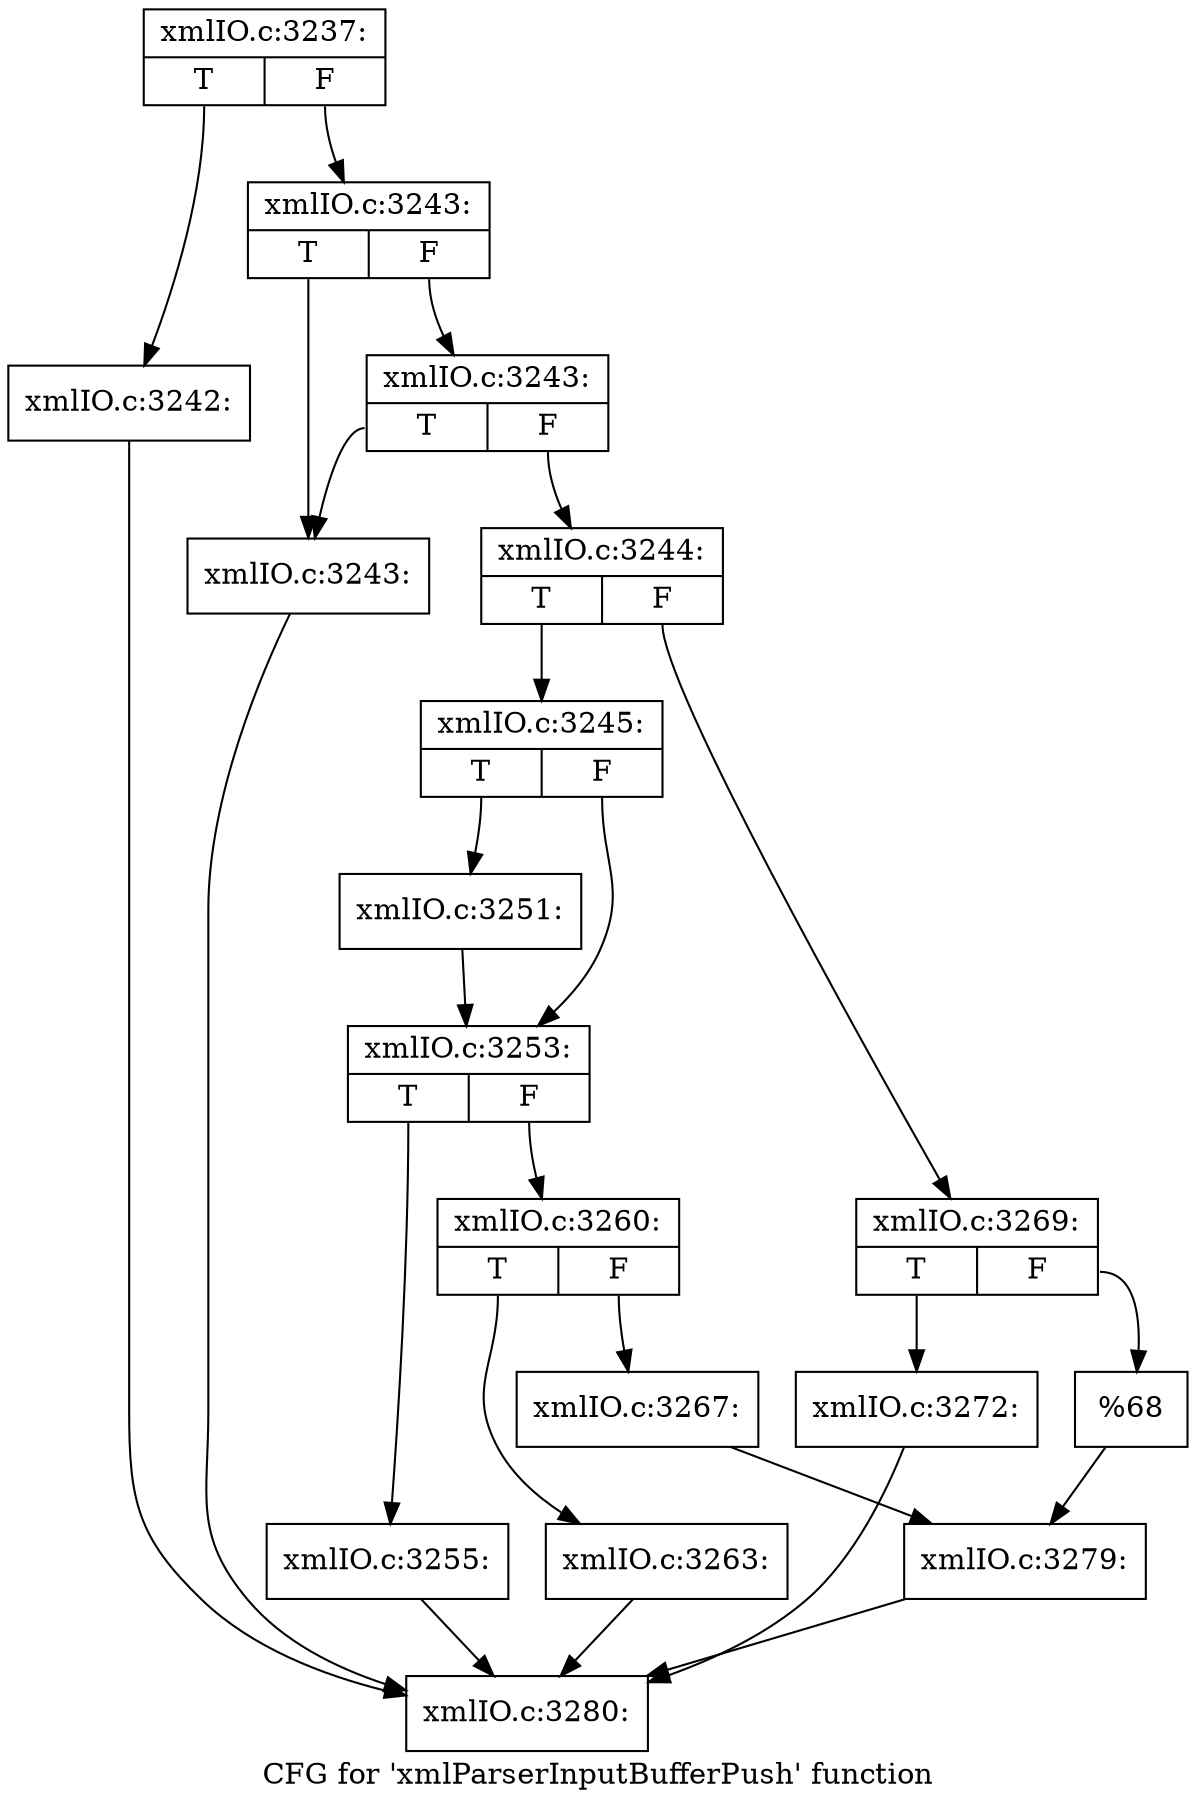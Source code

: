 digraph "CFG for 'xmlParserInputBufferPush' function" {
	label="CFG for 'xmlParserInputBufferPush' function";

	Node0x52ef500 [shape=record,label="{xmlIO.c:3237:|{<s0>T|<s1>F}}"];
	Node0x52ef500:s0 -> Node0x52834c0;
	Node0x52ef500:s1 -> Node0x5283510;
	Node0x52834c0 [shape=record,label="{xmlIO.c:3242:}"];
	Node0x52834c0 -> Node0x5282550;
	Node0x5283510 [shape=record,label="{xmlIO.c:3243:|{<s0>T|<s1>F}}"];
	Node0x5283510:s0 -> Node0x52839a0;
	Node0x5283510:s1 -> Node0x5283a40;
	Node0x5283a40 [shape=record,label="{xmlIO.c:3243:|{<s0>T|<s1>F}}"];
	Node0x5283a40:s0 -> Node0x52839a0;
	Node0x5283a40:s1 -> Node0x52839f0;
	Node0x52839a0 [shape=record,label="{xmlIO.c:3243:}"];
	Node0x52839a0 -> Node0x5282550;
	Node0x52839f0 [shape=record,label="{xmlIO.c:3244:|{<s0>T|<s1>F}}"];
	Node0x52839f0:s0 -> Node0x5284660;
	Node0x52839f0:s1 -> Node0x5284700;
	Node0x5284660 [shape=record,label="{xmlIO.c:3245:|{<s0>T|<s1>F}}"];
	Node0x5284660:s0 -> Node0x5284ec0;
	Node0x5284660:s1 -> Node0x5284f10;
	Node0x5284ec0 [shape=record,label="{xmlIO.c:3251:}"];
	Node0x5284ec0 -> Node0x5284f10;
	Node0x5284f10 [shape=record,label="{xmlIO.c:3253:|{<s0>T|<s1>F}}"];
	Node0x5284f10:s0 -> Node0x5285bc0;
	Node0x5284f10:s1 -> Node0x5285c10;
	Node0x5285bc0 [shape=record,label="{xmlIO.c:3255:}"];
	Node0x5285bc0 -> Node0x5282550;
	Node0x5285c10 [shape=record,label="{xmlIO.c:3260:|{<s0>T|<s1>F}}"];
	Node0x5285c10:s0 -> Node0x525a940;
	Node0x5285c10:s1 -> Node0x525ac70;
	Node0x525a940 [shape=record,label="{xmlIO.c:3263:}"];
	Node0x525a940 -> Node0x5282550;
	Node0x525ac70 [shape=record,label="{xmlIO.c:3267:}"];
	Node0x525ac70 -> Node0x52846b0;
	Node0x5284700 [shape=record,label="{xmlIO.c:3269:|{<s0>T|<s1>F}}"];
	Node0x5284700:s0 -> Node0x52879a0;
	Node0x5284700:s1 -> Node0x52879f0;
	Node0x52879a0 [shape=record,label="{xmlIO.c:3272:}"];
	Node0x52879a0 -> Node0x5282550;
	Node0x52879f0 [shape=record,label="{%68}"];
	Node0x52879f0 -> Node0x52846b0;
	Node0x52846b0 [shape=record,label="{xmlIO.c:3279:}"];
	Node0x52846b0 -> Node0x5282550;
	Node0x5282550 [shape=record,label="{xmlIO.c:3280:}"];
}
